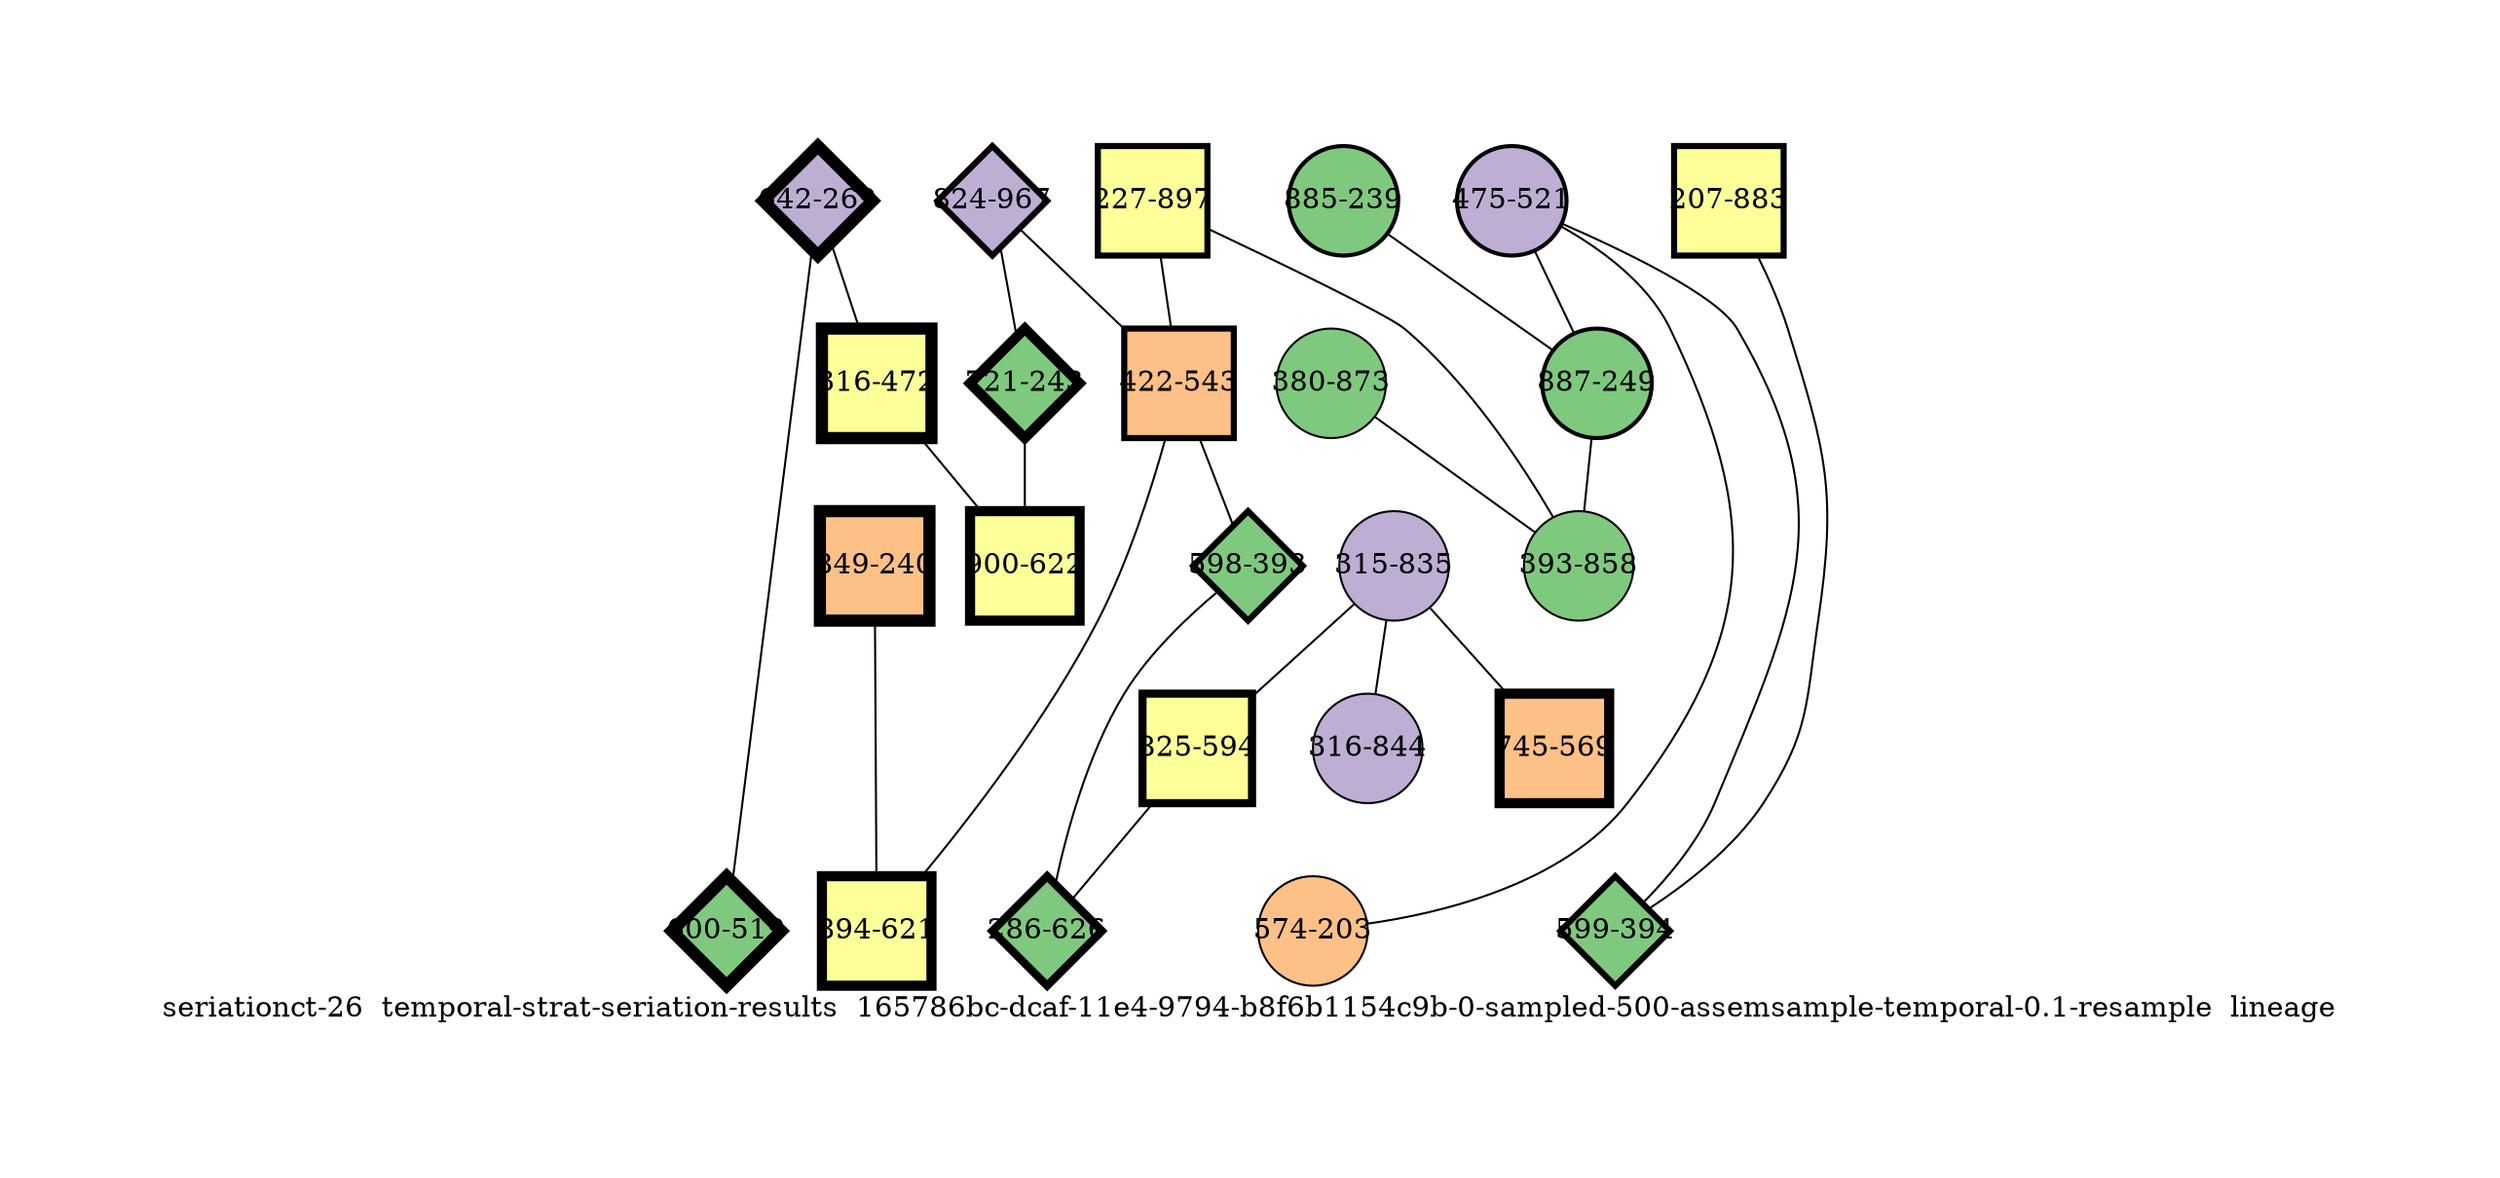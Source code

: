 strict graph "seriationct-26  temporal-strat-seriation-results  165786bc-dcaf-11e4-9794-b8f6b1154c9b-0-sampled-500-assemsample-temporal-0.1-resample  lineage" {
labelloc=b;
ratio=auto;
pad="1.0";
label="seriationct-26  temporal-strat-seriation-results  165786bc-dcaf-11e4-9794-b8f6b1154c9b-0-sampled-500-assemsample-temporal-0.1-resample  lineage";
node [width="0.75", style=filled, fixedsize=true, height="0.75", shape=circle, label=""];
0 [xCoordinate="967.0", appears_in_slice=3, yCoordinate="824.0", colorscheme=accent6, lineage_id=2, short_label="824-967", label="824-967", shape=diamond, cluster_id=1, fillcolor=2, size="500.0", id=0, penwidth="3.0"];
1 [xCoordinate="239.0", appears_in_slice=2, yCoordinate="885.0", colorscheme=accent6, lineage_id=0, short_label="885-239", label="885-239", shape=circle, cluster_id=0, fillcolor=1, size="500.0", id=1, penwidth="2.0"];
2 [xCoordinate="269.0", appears_in_slice=6, yCoordinate="642.0", colorscheme=accent6, lineage_id=2, short_label="642-269", label="642-269", shape=diamond, cluster_id=1, fillcolor=2, size="500.0", id=2, penwidth="6.0"];
3 [xCoordinate="835.0", appears_in_slice=1, yCoordinate="315.0", colorscheme=accent6, lineage_id=0, short_label="315-835", label="315-835", shape=circle, cluster_id=1, fillcolor=2, size="500.0", id=3, penwidth="1.0"];
4 [xCoordinate="873.0", appears_in_slice=1, yCoordinate="380.0", colorscheme=accent6, lineage_id=0, short_label="380-873", label="380-873", shape=circle, cluster_id=0, fillcolor=1, size="500.0", id=4, penwidth="1.0"];
5 [xCoordinate="883.0", appears_in_slice=3, yCoordinate="207.0", colorscheme=accent6, lineage_id=1, short_label="207-883", label="207-883", shape=square, cluster_id=3, fillcolor=4, size="500.0", id=5, penwidth="3.0"];
6 [xCoordinate="897.0", appears_in_slice=3, yCoordinate="227.0", colorscheme=accent6, lineage_id=1, short_label="227-897", label="227-897", shape=square, cluster_id=3, fillcolor=4, size="500.0", id=6, penwidth="3.0"];
7 [xCoordinate="243.0", appears_in_slice=5, yCoordinate="721.0", colorscheme=accent6, lineage_id=2, short_label="721-243", label="721-243", shape=diamond, cluster_id=0, fillcolor=1, size="500.0", id=7, penwidth="5.0"];
8 [xCoordinate="543.0", appears_in_slice=3, yCoordinate="422.0", colorscheme=accent6, lineage_id=1, short_label="422-543", label="422-543", shape=square, cluster_id=2, fillcolor=3, size="500.0", id=8, penwidth="3.0"];
9 [xCoordinate="521.0", appears_in_slice=2, yCoordinate="475.0", colorscheme=accent6, lineage_id=0, short_label="475-521", label="475-521", shape=circle, cluster_id=1, fillcolor=2, size="500.0", id=9, penwidth="2.0"];
10 [xCoordinate="569.0", appears_in_slice=5, yCoordinate="745.0", colorscheme=accent6, lineage_id=1, short_label="745-569", label="745-569", shape=square, cluster_id=2, fillcolor=3, size="500.0", id=10, penwidth="5.0"];
11 [xCoordinate="240.0", appears_in_slice=6, yCoordinate="849.0", colorscheme=accent6, lineage_id=1, short_label="849-240", label="849-240", shape=square, cluster_id=2, fillcolor=3, size="500.0", id=11, penwidth="6.0"];
12 [xCoordinate="621.0", appears_in_slice=5, yCoordinate="894.0", colorscheme=accent6, lineage_id=1, short_label="894-621", label="894-621", shape=square, cluster_id=3, fillcolor=4, size="500.0", id=12, penwidth="5.0"];
13 [xCoordinate="519.0", appears_in_slice=6, yCoordinate="600.0", colorscheme=accent6, lineage_id=2, short_label="600-519", label="600-519", shape=diamond, cluster_id=0, fillcolor=1, size="500.0", id=15, penwidth="6.0"];
14 [xCoordinate="249.0", appears_in_slice=2, yCoordinate="887.0", colorscheme=accent6, lineage_id=0, short_label="887-249", label="887-249", shape=circle, cluster_id=0, fillcolor=1, size="500.0", id=13, penwidth="2.0"];
15 [xCoordinate="858.0", appears_in_slice=1, yCoordinate="393.0", colorscheme=accent6, lineage_id=0, short_label="393-858", label="393-858", shape=circle, cluster_id=0, fillcolor=1, size="500.0", id=14, penwidth="1.0"];
16 [xCoordinate="393.0", appears_in_slice=3, yCoordinate="598.0", colorscheme=accent6, lineage_id=2, short_label="598-393", label="598-393", shape=diamond, cluster_id=0, fillcolor=1, size="500.0", id=23, penwidth="3.0"];
17 [xCoordinate="594.0", appears_in_slice=4, yCoordinate="825.0", colorscheme=accent6, lineage_id=1, short_label="825-594", label="825-594", shape=square, cluster_id=3, fillcolor=4, size="500.0", id=16, penwidth="4.0"];
18 [xCoordinate="394.0", appears_in_slice=3, yCoordinate="599.0", colorscheme=accent6, lineage_id=2, short_label="599-394", label="599-394", shape=diamond, cluster_id=0, fillcolor=1, size="500.0", id=17, penwidth="3.0"];
19 [xCoordinate="472.0", appears_in_slice=6, yCoordinate="316.0", colorscheme=accent6, lineage_id=1, short_label="316-472", label="316-472", shape=square, cluster_id=3, fillcolor=4, size="500.0", id=18, penwidth="6.0"];
20 [xCoordinate="203.0", appears_in_slice=1, yCoordinate="574.0", colorscheme=accent6, lineage_id=0, short_label="574-203", label="574-203", shape=circle, cluster_id=2, fillcolor=3, size="500.0", id=19, penwidth="1.0"];
21 [xCoordinate="844.0", appears_in_slice=1, yCoordinate="316.0", colorscheme=accent6, lineage_id=0, short_label="316-844", label="316-844", shape=circle, cluster_id=1, fillcolor=2, size="500.0", id=20, penwidth="1.0"];
22 [xCoordinate="622.0", appears_in_slice=5, yCoordinate="900.0", colorscheme=accent6, lineage_id=1, short_label="900-622", label="900-622", shape=square, cluster_id=3, fillcolor=4, size="500.0", id=21, penwidth="5.0"];
23 [xCoordinate="626.0", appears_in_slice=4, yCoordinate="286.0", colorscheme=accent6, lineage_id=2, short_label="286-626", label="286-626", shape=diamond, cluster_id=0, fillcolor=1, size="500.0", id=22, penwidth="4.0"];
0 -- 8  [inverseweight="1.46485911706", weight="0.682659505171"];
0 -- 7  [inverseweight="1.52170518729", weight="0.657157515364"];
1 -- 14  [inverseweight="6.46251624921", weight="0.154738489071"];
2 -- 19  [inverseweight="9.19951133494", weight="0.108701425934"];
2 -- 13  [inverseweight="31.0086836473", weight="0.0322490309932"];
3 -- 17  [inverseweight="7.49531688996", weight="0.133416640641"];
3 -- 10  [inverseweight="10.0646210279", weight="0.099357938787"];
3 -- 21  [inverseweight="20.2113020864", weight="0.0494772675074"];
4 -- 15  [inverseweight="27.8639106288", weight="0.0358887168899"];
5 -- 18  [inverseweight="11.656310103", weight="0.0857904423581"];
6 -- 8  [inverseweight="12.7744032577", weight="0.0782815431631"];
6 -- 15  [inverseweight="2.21195635135", weight="0.452088486914"];
7 -- 22  [inverseweight="27.3587827582", weight="0.036551333765"];
8 -- 16  [inverseweight="8.37061912728", weight="0.119465476185"];
8 -- 12  [inverseweight="2.02723435159", weight="0.493282880303"];
9 -- 18  [inverseweight="2.64776437725", weight="0.377677110771"];
9 -- 20  [inverseweight="3.53429711834", weight="0.282941690106"];
9 -- 14  [inverseweight="21.2429644331", weight="0.0470744091838"];
11 -- 12  [inverseweight="1.2846722885", weight="0.778408633046"];
14 -- 15  [inverseweight="3.35110406907", weight="0.298409115142"];
16 -- 23  [inverseweight="3.04832717125", weight="0.328048776861"];
17 -- 23  [inverseweight="15.2145154863", weight="0.0657267069006"];
19 -- 22  [inverseweight="3.22171903696", weight="0.310393298897"];
}

